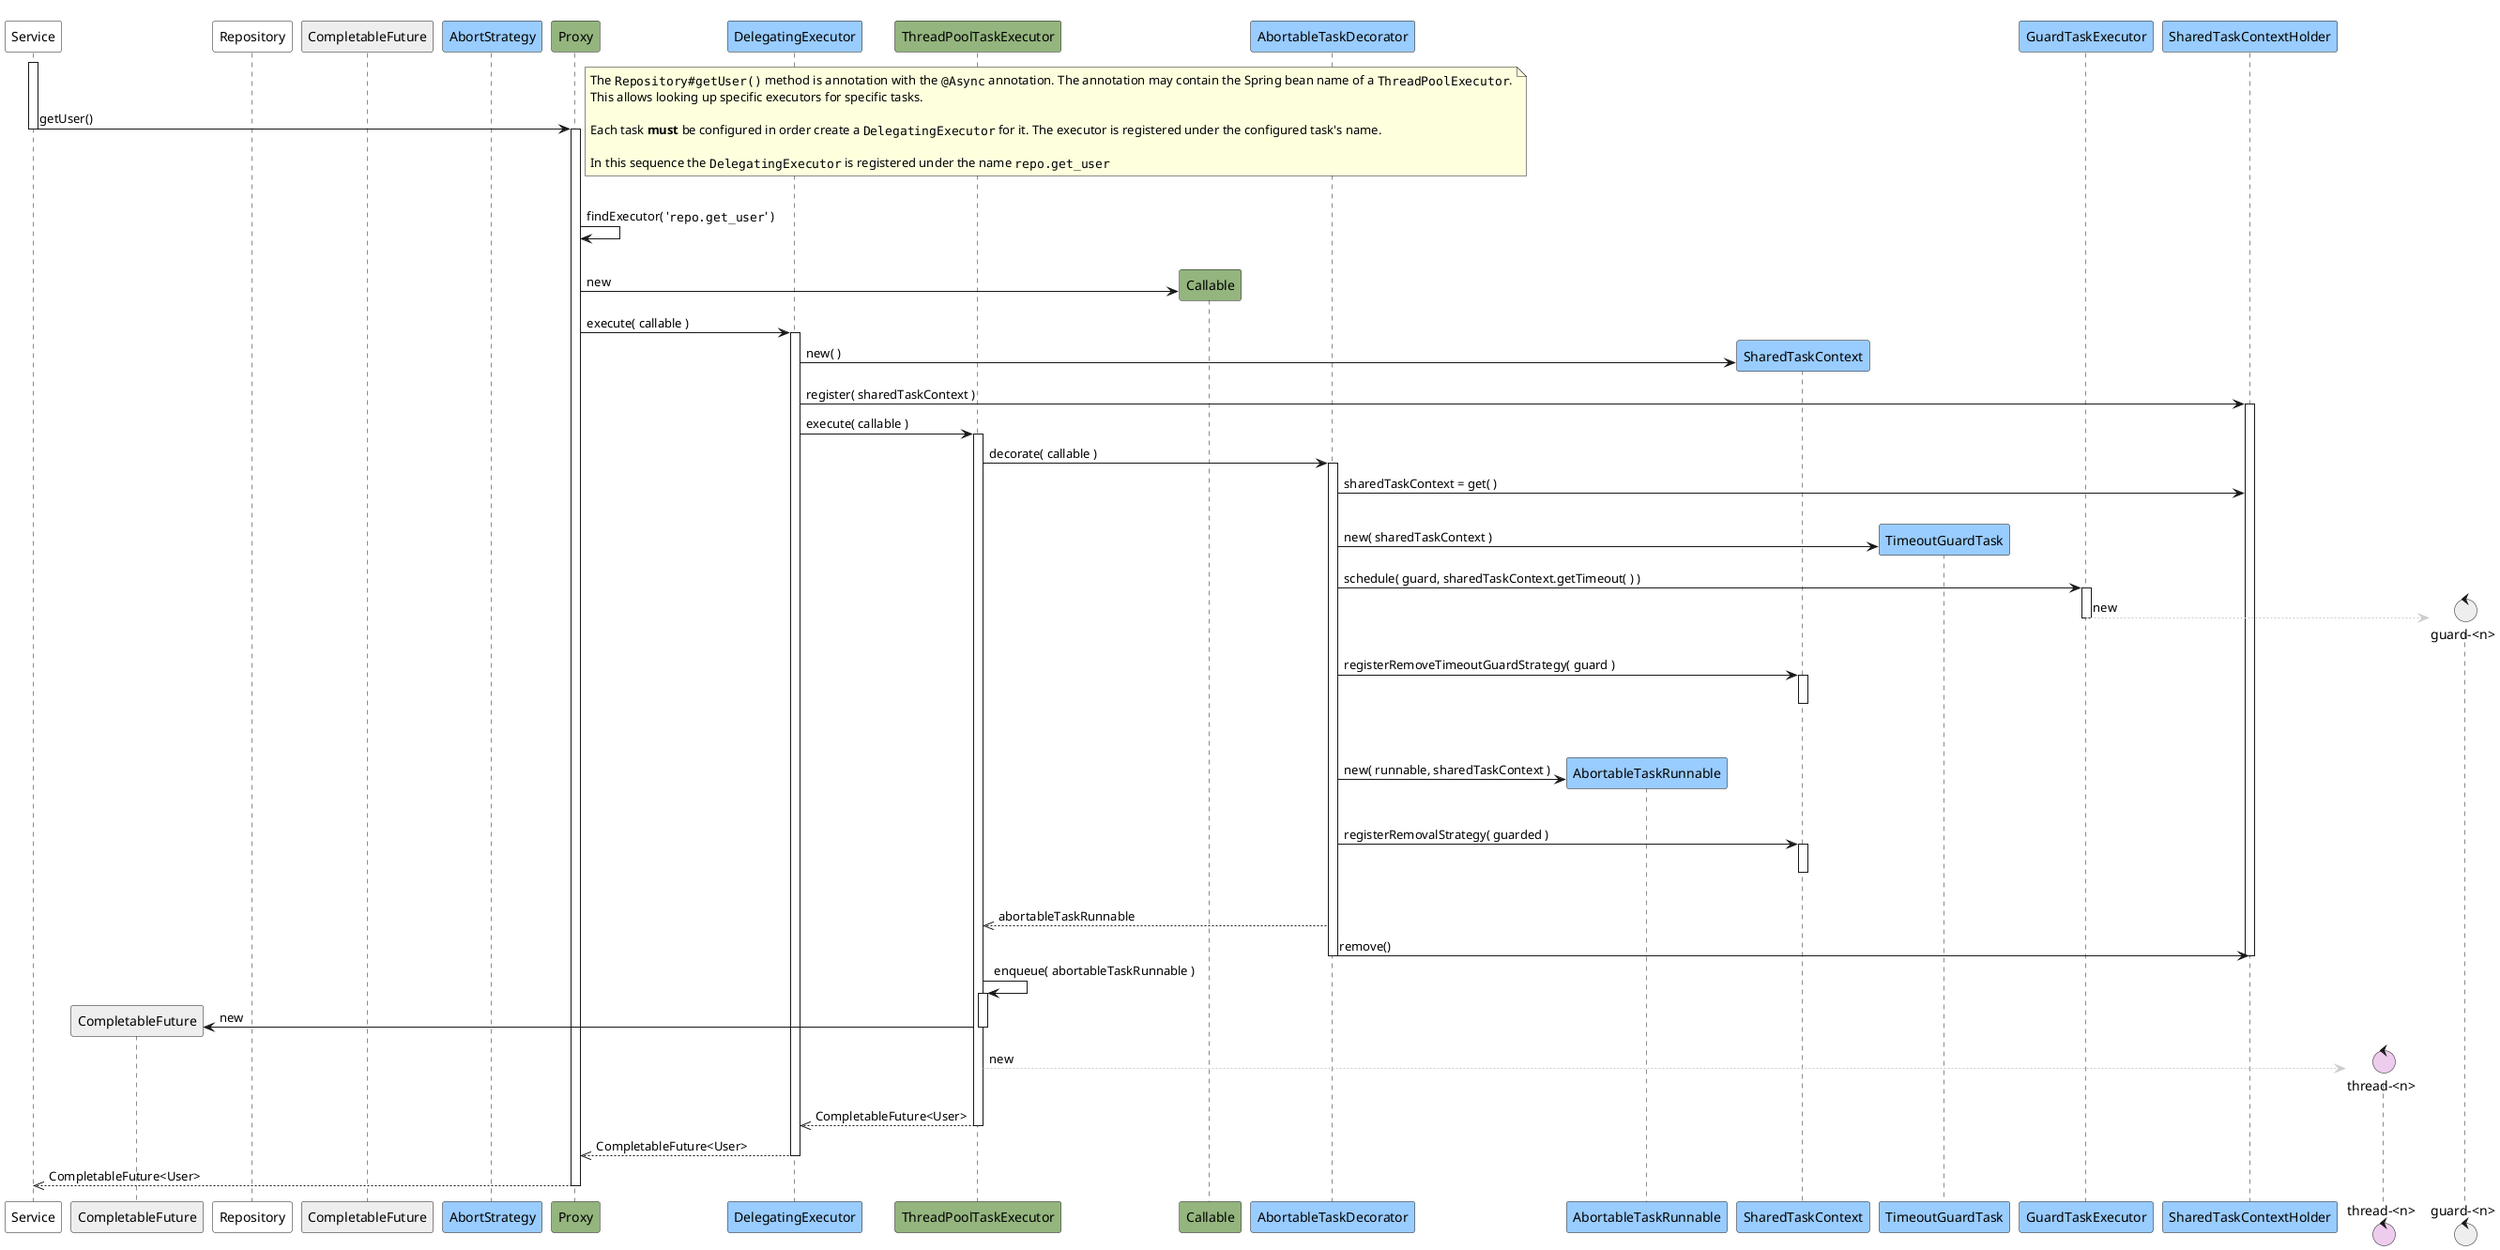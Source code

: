 @startuml

participant svc as "Service" #fff
participant future as "CompletableFuture" #eee
participant repo as "Repository" #fff
participant future_2 as "CompletableFuture" #eee
participant abort as "AbortStrategy" #99ccff
participant proxy as "Proxy" #94b57e
participant delegating_exec as "DelegatingExecutor" #99ccff
participant executor as "ThreadPoolTaskExecutor" #94b57e
participant callable as "Callable" #94b57e

participant decorator as "AbortableTaskDecorator" #99ccff
participant guarded as "AbortableTaskRunnable" #99ccff
participant shared as "SharedTaskContext" #99ccff
participant guard as "TimeoutGuardTask" #99ccff
participant guard_executor as "GuardTaskExecutor" #99ccff
participant thread_local as "SharedTaskContextHolder" #99ccff

control thread as "thread-<n>" #ece

control guard_thread as "guard-<n>" #eee

activate svc
  svc -> proxy : getUser()
deactivate svc
note right
  The ""Repository#getUser()"" method is annotation with the ""@Async"" annotation. The annotation may contain the Spring bean name of a ""ThreadPoolExecutor"".
  This allows looking up specific executors for specific tasks.

  Each task **must** be configured in order create a ""DelegatingExecutor"" for it. The executor is registered under the configured task's name.

  In this sequence the ""DelegatingExecutor"" is registered under the name ""repo.get_user""
end note
|||
activate proxy

  proxy -> proxy : findExecutor( '""repo.get_user""' )
  |||

  create callable
  proxy -> callable : new
  proxy -> delegating_exec : execute( callable )

  activate delegating_exec
    create shared
    delegating_exec -> shared : new( )

    delegating_exec -> thread_local : register( sharedTaskContext )
    activate thread_local

    delegating_exec -> executor : execute( callable )
    activate executor
      executor -> decorator : decorate( callable )
      activate decorator
        decorator -> thread_local : sharedTaskContext = get( )
        |||

        create guard
        decorator -> guard : new( sharedTaskContext )
        decorator -> guard_executor : schedule( guard, sharedTaskContext.getTimeout( ) )
        activate guard_executor
          create guard_thread
          guard_executor -[#ccc]-> guard_thread : new
        deactivate guard_executor
        decorator -> shared : registerRemoveTimeoutGuardStrategy( guard )
        activate shared
        deactivate shared
        |||
        |||
        create guarded
        decorator -> guarded : new( runnable, sharedTaskContext )

        |||
        decorator -> shared : registerRemovalStrategy( guarded )
        activate shared
        deactivate shared
        |||

        decorator -->> executor : abortableTaskRunnable

        '# Finally
        decorator -> thread_local : remove()
        deactivate thread_local
      deactivate decorator

      executor -> executor : enqueue( abortableTaskRunnable )
      activate executor
        '#
        '# Create the return
        '#
        create future
        executor -> future : new
      deactivate executor

      create thread
      executor -[#ccc]-> thread : new


      executor -->> delegating_exec : CompletableFuture<User>
    deactivate executor
    delegating_exec -->> proxy : CompletableFuture<User>
  deactivate delegating_exec
  proxy -->> svc : CompletableFuture<User>
deactivate proxy

@enduml
